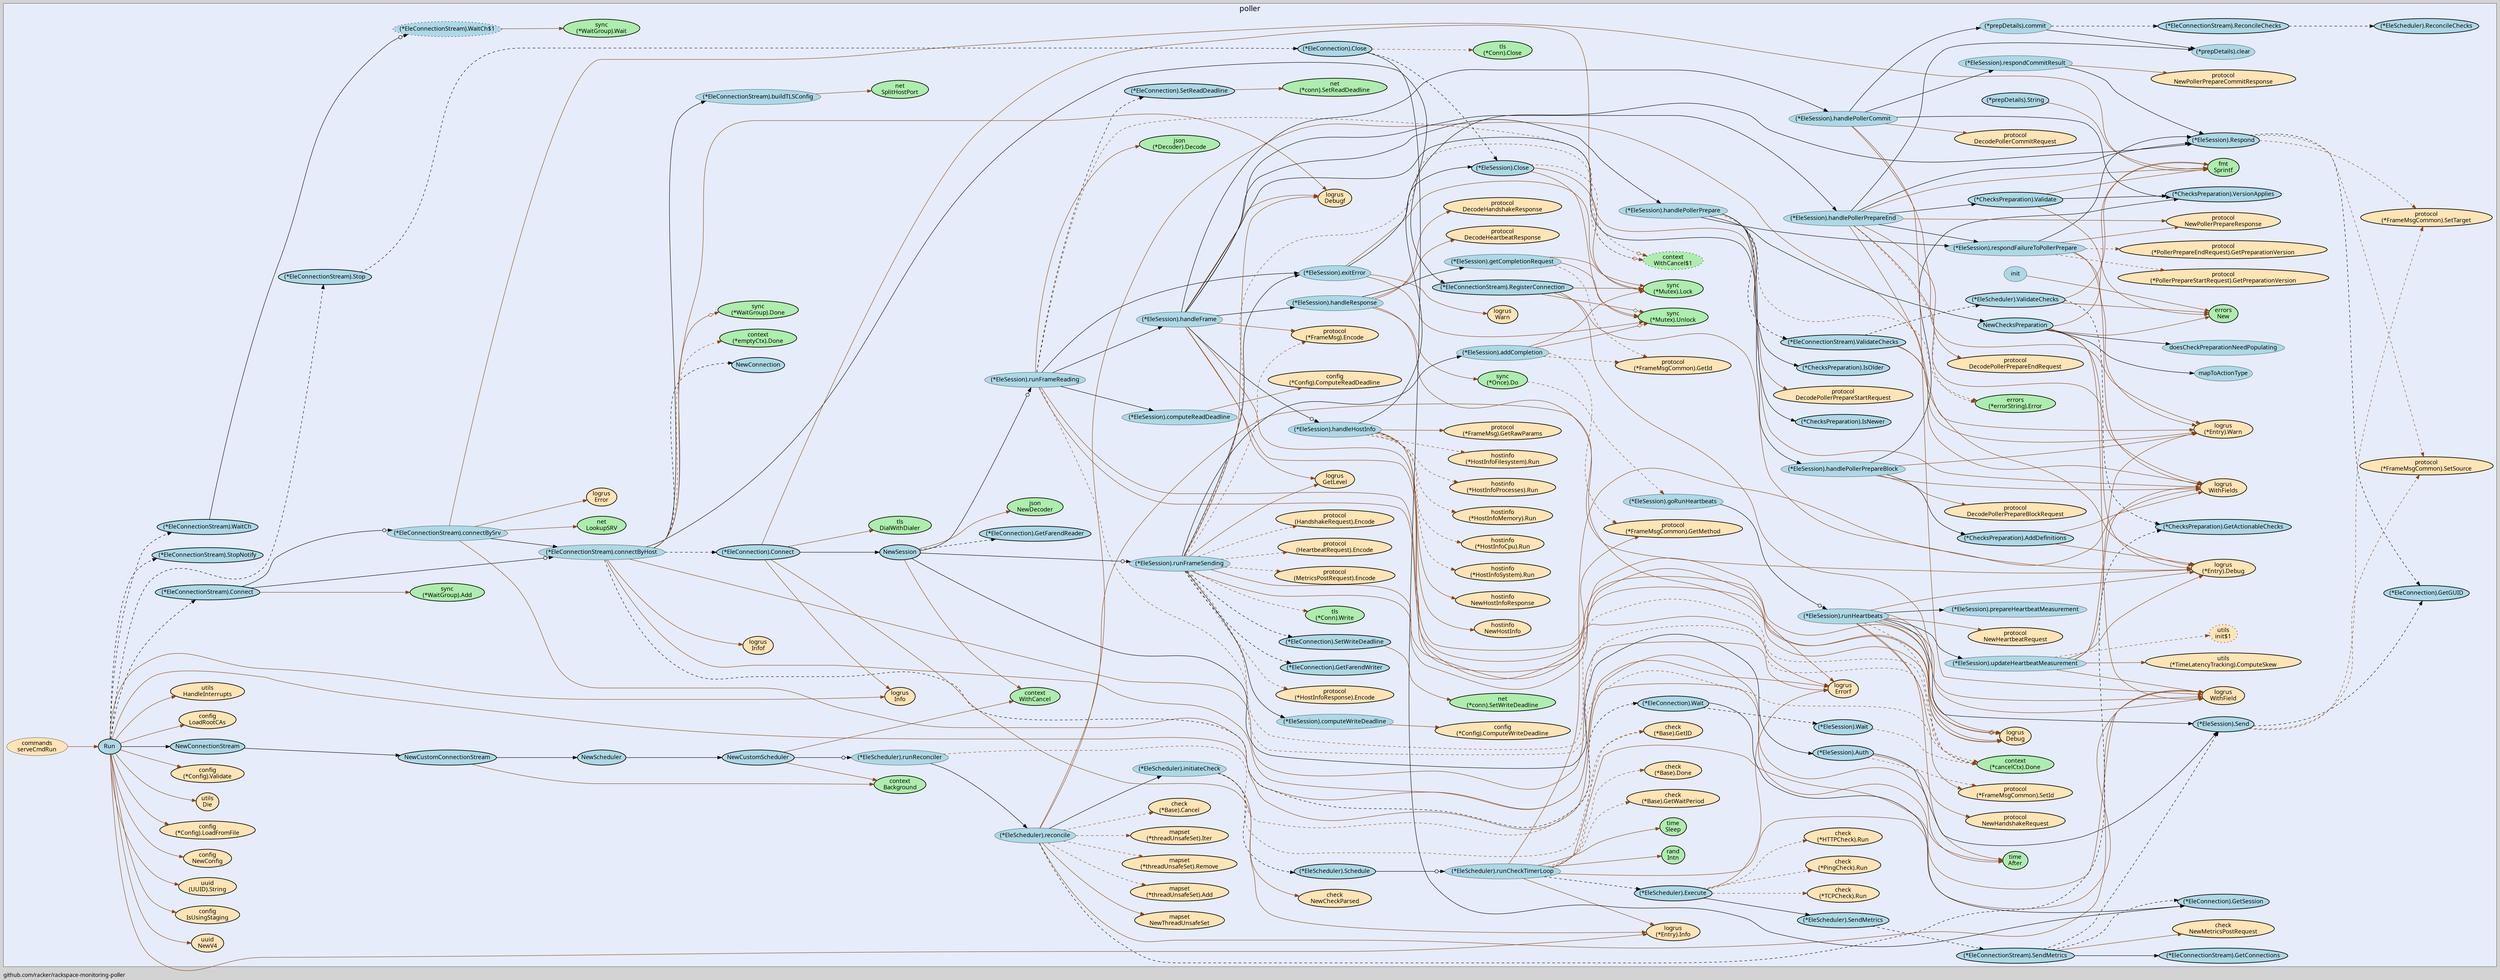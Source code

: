 digraph gocallvis {
    label="github.com/racker/rackspace-monitoring-poller";
    labeljust="l";
    fontname="Ubuntu";
    fontsize="13";
    rankdir="LR";
    bgcolor="lightgray";
    style="solid";
    penwidth="0.5";
    pad="0.0";
    nodesep="0.35";

    node [shape="ellipse" style="filled" fillcolor="honeydew" fontname="Ubuntu" penwidth="1.0" margin="0.05,0.0"];
    edge [minlen="2"]

    subgraph "cluster_focus" {
        bgcolor="#e6ecfa";
label="poller";
labelloc="t";
labeljust="c";
fontsize="18";
        
        "(*github.com/racker/rackspace-monitoring-poller/poller.EleSession).runHeartbeats" [ fillcolor="lightblue" label="(*EleSession).runHeartbeats" penwidth="0.5" ]
        "github.com/racker/rackspace-monitoring-poller/vendor/github.com/Sirupsen/logrus.Debug" [ fillcolor="moccasin" label="logrus\nDebug" penwidth="1.5" ]
        "time.After" [ label="time\nAfter" penwidth="1.5" fillcolor="#adedad" ]
        "github.com/racker/rackspace-monitoring-poller/protocol.NewHeartbeatRequest" [ penwidth="1.5" fillcolor="moccasin" label="protocol\nNewHeartbeatRequest" ]
        "(*github.com/racker/rackspace-monitoring-poller/protocol.FrameMsgCommon).SetId" [ fillcolor="moccasin" label="protocol\n(*FrameMsgCommon).SetId" penwidth="1.5" ]
        "(*github.com/racker/rackspace-monitoring-poller/poller.EleSession).prepareHeartbeatMeasurement" [ fillcolor="lightblue" label="(*EleSession).prepareHeartbeatMeasurement" penwidth="0.5" ]
        "github.com/racker/rackspace-monitoring-poller/vendor/github.com/Sirupsen/logrus.WithField" [ fillcolor="moccasin" label="logrus\nWithField" penwidth="1.5" ]
        "(*github.com/racker/rackspace-monitoring-poller/vendor/github.com/Sirupsen/logrus.Entry).Debug" [ fillcolor="moccasin" label="logrus\n(*Entry).Debug" penwidth="1.5" ]
        "(*github.com/racker/rackspace-monitoring-poller/poller.EleSession).Send" [ fillcolor="lightblue" label="(*EleSession).Send" penwidth="1.5" ]
        "(*github.com/racker/rackspace-monitoring-poller/poller.EleConnection).GetGUID" [ fillcolor="lightblue" label="(*EleConnection).GetGUID" penwidth="1.5" ]
        "(*github.com/racker/rackspace-monitoring-poller/protocol.FrameMsgCommon).SetTarget" [ fillcolor="moccasin" label="protocol\n(*FrameMsgCommon).SetTarget" penwidth="1.5" ]
        "(*github.com/racker/rackspace-monitoring-poller/protocol.FrameMsgCommon).SetSource" [ fillcolor="moccasin" label="protocol\n(*FrameMsgCommon).SetSource" penwidth="1.5" ]
        "(*github.com/racker/rackspace-monitoring-poller/poller.EleSession).updateHeartbeatMeasurement" [ fillcolor="lightblue" label="(*EleSession).updateHeartbeatMeasurement" penwidth="0.5" ]
        "github.com/racker/rackspace-monitoring-poller/vendor/github.com/Sirupsen/logrus.WithFields" [ fillcolor="moccasin" label="logrus\nWithFields" penwidth="1.5" ]
        "(*github.com/racker/rackspace-monitoring-poller/vendor/github.com/Sirupsen/logrus.Entry).Warn" [ label="logrus\n(*Entry).Warn" penwidth="1.5" fillcolor="moccasin" ]
        "(*github.com/racker/rackspace-monitoring-poller/utils.TimeLatencyTracking).ComputeSkew" [ fillcolor="moccasin" label="utils\n(*TimeLatencyTracking).ComputeSkew" penwidth="1.5" ]
        "github.com/racker/rackspace-monitoring-poller/utils.init$1" [ fillcolor="moccasin" label="utils\ninit$1" style="dotted,filled" ]
        "(*context.cancelCtx).Done" [ fillcolor="#adedad" label="context\n(*cancelCtx).Done" penwidth="1.5" ]
        "(*github.com/racker/rackspace-monitoring-poller/poller.EleSession).goRunHeartbeats" [ fillcolor="lightblue" label="(*EleSession).goRunHeartbeats" penwidth="0.5" ]
        "(*sync.Once).Do" [ fillcolor="#adedad" label="sync\n(*Once).Do" penwidth="1.5" ]
        "(*github.com/racker/rackspace-monitoring-poller/poller.EleSession).getCompletionRequest" [ fillcolor="lightblue" label="(*EleSession).getCompletionRequest" penwidth="0.5" ]
        "(*sync.Mutex).Lock" [ fillcolor="#adedad" label="sync\n(*Mutex).Lock" penwidth="1.5" ]
        "(*sync.Mutex).Unlock" [ fillcolor="#adedad" label="sync\n(*Mutex).Unlock" penwidth="1.5" ]
        "(*github.com/racker/rackspace-monitoring-poller/protocol.FrameMsgCommon).GetId" [ fillcolor="moccasin" label="protocol\n(*FrameMsgCommon).GetId" penwidth="1.5" ]
        "(*github.com/racker/rackspace-monitoring-poller/poller.EleSession).handleResponse" [ penwidth="0.5" fillcolor="lightblue" label="(*EleSession).handleResponse" ]
        "github.com/racker/rackspace-monitoring-poller/protocol.DecodeHandshakeResponse" [ fillcolor="moccasin" label="protocol\nDecodeHandshakeResponse" penwidth="1.5" ]
        "github.com/racker/rackspace-monitoring-poller/protocol.DecodeHeartbeatResponse" [ fillcolor="moccasin" label="protocol\nDecodeHeartbeatResponse" penwidth="1.5" ]
        "github.com/racker/rackspace-monitoring-poller/vendor/github.com/Sirupsen/logrus.Errorf" [ fillcolor="moccasin" label="logrus\nErrorf" penwidth="1.5" ]
        "(*github.com/racker/rackspace-monitoring-poller/poller.EleSession).Respond" [ fillcolor="lightblue" label="(*EleSession).Respond" penwidth="1.5" ]
        "(*github.com/racker/rackspace-monitoring-poller/poller.prepDetails).commit" [ fillcolor="lightblue" label="(*prepDetails).commit" penwidth="0.5" ]
        "(*github.com/racker/rackspace-monitoring-poller/poller.prepDetails).clear" [ fillcolor="lightblue" label="(*prepDetails).clear" penwidth="0.5" ]
        "(*github.com/racker/rackspace-monitoring-poller/poller.EleConnectionStream).ReconcileChecks" [ fillcolor="lightblue" label="(*EleConnectionStream).ReconcileChecks" penwidth="1.5" ]
        "(*github.com/racker/rackspace-monitoring-poller/poller.EleScheduler).ReconcileChecks" [ fillcolor="lightblue" label="(*EleScheduler).ReconcileChecks" penwidth="1.5" ]
        "(*github.com/racker/rackspace-monitoring-poller/poller.EleSession).Auth" [ fillcolor="lightblue" label="(*EleSession).Auth" penwidth="1.5" ]
        "github.com/racker/rackspace-monitoring-poller/protocol.NewHandshakeRequest" [ label="protocol\nNewHandshakeRequest" penwidth="1.5" fillcolor="moccasin" ]
        "(*github.com/racker/rackspace-monitoring-poller/poller.EleScheduler).Execute" [ fillcolor="lightblue" label="(*EleScheduler).Execute" penwidth="1.5" ]
        "(*github.com/racker/rackspace-monitoring-poller/poller.EleConnectionStream).SendMetrics" [ penwidth="1.5" fillcolor="lightblue" label="(*EleConnectionStream).SendMetrics" ]
        "(*github.com/racker/rackspace-monitoring-poller/poller.EleConnectionStream).GetConnections" [ fillcolor="lightblue" label="(*EleConnectionStream).GetConnections" penwidth="1.5" ]
        "github.com/racker/rackspace-monitoring-poller/check.NewMetricsPostRequest" [ label="check\nNewMetricsPostRequest" penwidth="1.5" fillcolor="moccasin" ]
        "(*github.com/racker/rackspace-monitoring-poller/poller.EleConnection).GetSession" [ penwidth="1.5" fillcolor="lightblue" label="(*EleConnection).GetSession" ]
        "(*github.com/racker/rackspace-monitoring-poller/poller.EleScheduler).SendMetrics" [ fillcolor="lightblue" label="(*EleScheduler).SendMetrics" penwidth="1.5" ]
        "(*github.com/racker/rackspace-monitoring-poller/check.HTTPCheck).Run" [ fillcolor="moccasin" label="check\n(*HTTPCheck).Run" penwidth="1.5" ]
        "(*github.com/racker/rackspace-monitoring-poller/check.TCPCheck).Run" [ label="check\n(*TCPCheck).Run" penwidth="1.5" fillcolor="moccasin" ]
        "(*github.com/racker/rackspace-monitoring-poller/check.PingCheck).Run" [ fillcolor="moccasin" label="check\n(*PingCheck).Run" penwidth="1.5" ]
        "github.com/racker/rackspace-monitoring-poller/poller.NewChecksPreparation" [ penwidth="1.5" fillcolor="lightblue" label="NewChecksPreparation" ]
        "github.com/racker/rackspace-monitoring-poller/poller.mapToActionType" [ fillcolor="lightblue" label="mapToActionType" penwidth="0.5" ]
        "fmt.Sprintf" [ fillcolor="#adedad" label="fmt\nSprintf" penwidth="1.5" ]
        "errors.New" [ fillcolor="#adedad" label="errors\nNew" penwidth="1.5" ]
        "github.com/racker/rackspace-monitoring-poller/poller.doesCheckPreparationNeedPopulating" [ fillcolor="lightblue" label="doesCheckPreparationNeedPopulating" penwidth="0.5" ]
        "(*github.com/racker/rackspace-monitoring-poller/poller.prepDetails).String" [ fillcolor="lightblue" label="(*prepDetails).String" penwidth="1.5" ]
        "(*github.com/racker/rackspace-monitoring-poller/poller.EleConnectionStream).ValidateChecks" [ fillcolor="lightblue" label="(*EleConnectionStream).ValidateChecks" penwidth="1.5" ]
        "(*github.com/racker/rackspace-monitoring-poller/poller.EleScheduler).ValidateChecks" [ fillcolor="lightblue" label="(*EleScheduler).ValidateChecks" penwidth="1.5" ]
        "(*github.com/racker/rackspace-monitoring-poller/poller.ChecksPreparation).GetActionableChecks" [ fillcolor="lightblue" label="(*ChecksPreparation).GetActionableChecks" penwidth="1.5" ]
        "github.com/racker/rackspace-monitoring-poller/poller.init" [ fillcolor="lightblue" label="init" penwidth="0.5" ]
        "github.com/racker/rackspace-monitoring-poller/poller.Run" [ fillcolor="lightblue" label="Run" penwidth="1.5" ]
        "github.com/racker/rackspace-monitoring-poller/vendor/github.com/satori/go.uuid.NewV4" [ label="uuid\nNewV4" penwidth="1.5" fillcolor="moccasin" ]
        "github.com/racker/rackspace-monitoring-poller/config.IsUsingStaging" [ penwidth="1.5" fillcolor="moccasin" label="config\nIsUsingStaging" ]
        "(github.com/racker/rackspace-monitoring-poller/vendor/github.com/satori/go.uuid.UUID).String" [ fillcolor="moccasin" label="uuid\n(UUID).String" penwidth="1.5" ]
        "github.com/racker/rackspace-monitoring-poller/config.NewConfig" [ fillcolor="moccasin" label="config\nNewConfig" penwidth="1.5" ]
        "(*github.com/racker/rackspace-monitoring-poller/config.Config).LoadFromFile" [ fillcolor="moccasin" label="config\n(*Config).LoadFromFile" penwidth="1.5" ]
        "github.com/racker/rackspace-monitoring-poller/utils.Die" [ fillcolor="moccasin" label="utils\nDie" penwidth="1.5" ]
        "(*github.com/racker/rackspace-monitoring-poller/config.Config).Validate" [ fillcolor="moccasin" label="config\n(*Config).Validate" penwidth="1.5" ]
        "(*github.com/racker/rackspace-monitoring-poller/vendor/github.com/Sirupsen/logrus.Entry).Info" [ fillcolor="moccasin" label="logrus\n(*Entry).Info" penwidth="1.5" ]
        "github.com/racker/rackspace-monitoring-poller/config.LoadRootCAs" [ fillcolor="moccasin" label="config\nLoadRootCAs" penwidth="1.5" ]
        "github.com/racker/rackspace-monitoring-poller/utils.HandleInterrupts" [ fillcolor="moccasin" label="utils\nHandleInterrupts" penwidth="1.5" ]
        "github.com/racker/rackspace-monitoring-poller/poller.NewCustomConnectionStream" [ fillcolor="lightblue" label="NewCustomConnectionStream" penwidth="1.5" ]
        "context.Background" [ fillcolor="#adedad" label="context\nBackground" penwidth="1.5" ]
        "github.com/racker/rackspace-monitoring-poller/poller.NewCustomScheduler" [ fillcolor="lightblue" label="NewCustomScheduler" penwidth="1.5" ]
        "context.WithCancel" [ fillcolor="#adedad" label="context\nWithCancel" penwidth="1.5" ]
        "(*github.com/racker/rackspace-monitoring-poller/poller.EleScheduler).reconcile" [ fillcolor="lightblue" label="(*EleScheduler).reconcile" penwidth="0.5" ]
        "github.com/racker/rackspace-monitoring-poller/vendor/github.com/deckarep/golang-set.NewThreadUnsafeSet" [ fillcolor="moccasin" label="mapset\nNewThreadUnsafeSet" penwidth="1.5" ]
        "(*github.com/racker/rackspace-monitoring-poller/poller.EleScheduler).initiateCheck" [ fillcolor="lightblue" label="(*EleScheduler).initiateCheck" penwidth="0.5" ]
        "github.com/racker/rackspace-monitoring-poller/check.NewCheckParsed" [ fillcolor="moccasin" label="check\nNewCheckParsed" penwidth="1.5" ]
        "(*github.com/racker/rackspace-monitoring-poller/poller.EleScheduler).runCheckTimerLoop" [ fillcolor="lightblue" label="(*EleScheduler).runCheckTimerLoop" penwidth="0.5" ]
        "math/rand.Intn" [ fillcolor="#adedad" label="rand\nIntn" penwidth="1.5" ]
        "time.Sleep" [ fillcolor="#adedad" label="time\nSleep" penwidth="1.5" ]
        "(*github.com/racker/rackspace-monitoring-poller/check.Base).GetID" [ fillcolor="moccasin" label="check\n(*Base).GetID" penwidth="1.5" ]
        "(*github.com/racker/rackspace-monitoring-poller/check.Base).GetWaitPeriod" [ label="check\n(*Base).GetWaitPeriod" penwidth="1.5" fillcolor="moccasin" ]
        "(*github.com/racker/rackspace-monitoring-poller/check.Base).Done" [ fillcolor="moccasin" label="check\n(*Base).Done" penwidth="1.5" ]
        "(*github.com/racker/rackspace-monitoring-poller/poller.EleScheduler).Schedule" [ penwidth="1.5" fillcolor="lightblue" label="(*EleScheduler).Schedule" ]
        "(*github.com/racker/rackspace-monitoring-poller/vendor/github.com/deckarep/golang-set.threadUnsafeSet).Add" [ fillcolor="moccasin" label="mapset\n(*threadUnsafeSet).Add" penwidth="1.5" ]
        "(*github.com/racker/rackspace-monitoring-poller/vendor/github.com/deckarep/golang-set.threadUnsafeSet).Remove" [ fillcolor="moccasin" label="mapset\n(*threadUnsafeSet).Remove" penwidth="1.5" ]
        "(*github.com/racker/rackspace-monitoring-poller/vendor/github.com/deckarep/golang-set.threadUnsafeSet).Iter" [ fillcolor="moccasin" label="mapset\n(*threadUnsafeSet).Iter" penwidth="1.5" ]
        "(*github.com/racker/rackspace-monitoring-poller/check.Base).Cancel" [ fillcolor="moccasin" label="check\n(*Base).Cancel" penwidth="1.5" ]
        "(*github.com/racker/rackspace-monitoring-poller/poller.EleScheduler).runReconciler" [ fillcolor="lightblue" label="(*EleScheduler).runReconciler" penwidth="0.5" ]
        "github.com/racker/rackspace-monitoring-poller/poller.NewScheduler" [ label="NewScheduler" penwidth="1.5" fillcolor="lightblue" ]
        "github.com/racker/rackspace-monitoring-poller/poller.NewConnectionStream" [ fillcolor="lightblue" label="NewConnectionStream" penwidth="1.5" ]
        "github.com/racker/rackspace-monitoring-poller/vendor/github.com/Sirupsen/logrus.Info" [ penwidth="1.5" fillcolor="moccasin" label="logrus\nInfo" ]
        "(*github.com/racker/rackspace-monitoring-poller/poller.EleConnectionStream).Connect" [ fillcolor="lightblue" label="(*EleConnectionStream).Connect" penwidth="1.5" ]
        "(*sync.WaitGroup).Add" [ label="sync\n(*WaitGroup).Add" penwidth="1.5" fillcolor="#adedad" ]
        "(*github.com/racker/rackspace-monitoring-poller/poller.EleConnectionStream).connectBySrv" [ penwidth="0.5" fillcolor="lightblue" label="(*EleConnectionStream).connectBySrv" ]
        "net.LookupSRV" [ fillcolor="#adedad" label="net\nLookupSRV" penwidth="1.5" ]
        "github.com/racker/rackspace-monitoring-poller/vendor/github.com/Sirupsen/logrus.Error" [ fillcolor="moccasin" label="logrus\nError" penwidth="1.5" ]
        "(*github.com/racker/rackspace-monitoring-poller/poller.EleConnectionStream).connectByHost" [ fillcolor="lightblue" label="(*EleConnectionStream).connectByHost" penwidth="0.5" ]
        "(*sync.WaitGroup).Done" [ fillcolor="#adedad" label="sync\n(*WaitGroup).Done" penwidth="1.5" ]
        "(*github.com/racker/rackspace-monitoring-poller/poller.EleConnectionStream).buildTLSConfig" [ fillcolor="lightblue" label="(*EleConnectionStream).buildTLSConfig" penwidth="0.5" ]
        "net.SplitHostPort" [ fillcolor="#adedad" label="net\nSplitHostPort" penwidth="1.5" ]
        "(*github.com/racker/rackspace-monitoring-poller/poller.EleConnectionStream).RegisterConnection" [ fillcolor="lightblue" label="(*EleConnectionStream).RegisterConnection" penwidth="1.5" ]
        "github.com/racker/rackspace-monitoring-poller/vendor/github.com/Sirupsen/logrus.Debugf" [ fillcolor="moccasin" label="logrus\nDebugf" penwidth="1.5" ]
        "github.com/racker/rackspace-monitoring-poller/vendor/github.com/Sirupsen/logrus.Infof" [ fillcolor="moccasin" label="logrus\nInfof" penwidth="1.5" ]
        "github.com/racker/rackspace-monitoring-poller/poller.NewConnection" [ fillcolor="lightblue" label="NewConnection" penwidth="1.5" ]
        "(*github.com/racker/rackspace-monitoring-poller/poller.EleConnection).Connect" [ fillcolor="lightblue" label="(*EleConnection).Connect" penwidth="1.5" ]
        "crypto/tls.DialWithDialer" [ fillcolor="#adedad" label="tls\nDialWithDialer" penwidth="1.5" ]
        "github.com/racker/rackspace-monitoring-poller/poller.NewSession" [ fillcolor="lightblue" label="NewSession" penwidth="1.5" ]
        "encoding/json.NewDecoder" [ label="json\nNewDecoder" penwidth="1.5" fillcolor="#adedad" ]
        "(*github.com/racker/rackspace-monitoring-poller/poller.EleSession).runFrameReading" [ fillcolor="lightblue" label="(*EleSession).runFrameReading" penwidth="0.5" ]
        "(*github.com/racker/rackspace-monitoring-poller/poller.EleSession).computeReadDeadline" [ penwidth="0.5" fillcolor="lightblue" label="(*EleSession).computeReadDeadline" ]
        "(*github.com/racker/rackspace-monitoring-poller/config.Config).ComputeReadDeadline" [ fillcolor="moccasin" label="config\n(*Config).ComputeReadDeadline" penwidth="1.5" ]
        "(*encoding/json.Decoder).Decode" [ fillcolor="#adedad" label="json\n(*Decoder).Decode" penwidth="1.5" ]
        "(*github.com/racker/rackspace-monitoring-poller/poller.EleSession).exitError" [ fillcolor="lightblue" label="(*EleSession).exitError" penwidth="0.5" ]
        "github.com/racker/rackspace-monitoring-poller/vendor/github.com/Sirupsen/logrus.Warn" [ label="logrus\nWarn" penwidth="1.5" fillcolor="moccasin" ]
        "(*github.com/racker/rackspace-monitoring-poller/poller.EleSession).Close" [ penwidth="1.5" fillcolor="lightblue" label="(*EleSession).Close" ]
        "context.WithCancel$1" [ fillcolor="#adedad" label="context\nWithCancel$1" style="dotted,filled" ]
        "(*github.com/racker/rackspace-monitoring-poller/poller.EleSession).handleFrame" [ fillcolor="lightblue" label="(*EleSession).handleFrame" penwidth="0.5" ]
        "github.com/racker/rackspace-monitoring-poller/vendor/github.com/Sirupsen/logrus.GetLevel" [ fillcolor="moccasin" label="logrus\nGetLevel" penwidth="1.5" ]
        "(*github.com/racker/rackspace-monitoring-poller/protocol.FrameMsg).Encode" [ fillcolor="moccasin" label="protocol\n(*FrameMsg).Encode" penwidth="1.5" ]
        "(*github.com/racker/rackspace-monitoring-poller/protocol.FrameMsgCommon).GetMethod" [ fillcolor="moccasin" label="protocol\n(*FrameMsgCommon).GetMethod" penwidth="1.5" ]
        "(*github.com/racker/rackspace-monitoring-poller/poller.EleSession).handleHostInfo" [ fillcolor="lightblue" label="(*EleSession).handleHostInfo" penwidth="0.5" ]
        "(*github.com/racker/rackspace-monitoring-poller/protocol.FrameMsg).GetRawParams" [ label="protocol\n(*FrameMsg).GetRawParams" penwidth="1.5" fillcolor="moccasin" ]
        "github.com/racker/rackspace-monitoring-poller/hostinfo.NewHostInfo" [ penwidth="1.5" fillcolor="moccasin" label="hostinfo\nNewHostInfo" ]
        "github.com/racker/rackspace-monitoring-poller/hostinfo.NewHostInfoResponse" [ fillcolor="moccasin" label="hostinfo\nNewHostInfoResponse" penwidth="1.5" ]
        "(*github.com/racker/rackspace-monitoring-poller/hostinfo.HostInfoSystem).Run" [ fillcolor="moccasin" label="hostinfo\n(*HostInfoSystem).Run" penwidth="1.5" ]
        "(*github.com/racker/rackspace-monitoring-poller/hostinfo.HostInfoCpu).Run" [ fillcolor="moccasin" label="hostinfo\n(*HostInfoCpu).Run" penwidth="1.5" ]
        "(*github.com/racker/rackspace-monitoring-poller/hostinfo.HostInfoProcesses).Run" [ fillcolor="moccasin" label="hostinfo\n(*HostInfoProcesses).Run" penwidth="1.5" ]
        "(*github.com/racker/rackspace-monitoring-poller/hostinfo.HostInfoMemory).Run" [ fillcolor="moccasin" label="hostinfo\n(*HostInfoMemory).Run" penwidth="1.5" ]
        "(*github.com/racker/rackspace-monitoring-poller/hostinfo.HostInfoFilesystem).Run" [ fillcolor="moccasin" label="hostinfo\n(*HostInfoFilesystem).Run" penwidth="1.5" ]
        "(*github.com/racker/rackspace-monitoring-poller/poller.EleSession).handlePollerPrepare" [ label="(*EleSession).handlePollerPrepare" penwidth="0.5" fillcolor="lightblue" ]
        "github.com/racker/rackspace-monitoring-poller/protocol.DecodePollerPrepareStartRequest" [ penwidth="1.5" fillcolor="moccasin" label="protocol\nDecodePollerPrepareStartRequest" ]
        "(*github.com/racker/rackspace-monitoring-poller/poller.EleSession).respondFailureToPollerPrepare" [ fillcolor="lightblue" label="(*EleSession).respondFailureToPollerPrepare" penwidth="0.5" ]
        "github.com/racker/rackspace-monitoring-poller/protocol.NewPollerPrepareResponse" [ fillcolor="moccasin" label="protocol\nNewPollerPrepareResponse" penwidth="1.5" ]
        "(*github.com/racker/rackspace-monitoring-poller/protocol.PollerPrepareEndRequest).GetPreparationVersion" [ label="protocol\n(*PollerPrepareEndRequest).GetPreparationVersion" penwidth="1.5" fillcolor="moccasin" ]
        "(*github.com/racker/rackspace-monitoring-poller/protocol.PollerPrepareStartRequest).GetPreparationVersion" [ fillcolor="moccasin" label="protocol\n(*PollerPrepareStartRequest).GetPreparationVersion" penwidth="1.5" ]
        "(*github.com/racker/rackspace-monitoring-poller/poller.ChecksPreparation).IsOlder" [ fillcolor="lightblue" label="(*ChecksPreparation).IsOlder" penwidth="1.5" ]
        "(*github.com/racker/rackspace-monitoring-poller/poller.ChecksPreparation).IsNewer" [ fillcolor="lightblue" label="(*ChecksPreparation).IsNewer" penwidth="1.5" ]
        "(*errors.errorString).Error" [ penwidth="1.5" fillcolor="#adedad" label="errors\n(*errorString).Error" ]
        "(*github.com/racker/rackspace-monitoring-poller/poller.EleSession).handlePollerPrepareBlock" [ fillcolor="lightblue" label="(*EleSession).handlePollerPrepareBlock" penwidth="0.5" ]
        "github.com/racker/rackspace-monitoring-poller/protocol.DecodePollerPrepareBlockRequest" [ label="protocol\nDecodePollerPrepareBlockRequest" penwidth="1.5" fillcolor="moccasin" ]
        "(*github.com/racker/rackspace-monitoring-poller/poller.ChecksPreparation).VersionApplies" [ penwidth="1.5" fillcolor="lightblue" label="(*ChecksPreparation).VersionApplies" ]
        "(*github.com/racker/rackspace-monitoring-poller/poller.ChecksPreparation).AddDefinitions" [ fillcolor="lightblue" label="(*ChecksPreparation).AddDefinitions" penwidth="1.5" ]
        "(*github.com/racker/rackspace-monitoring-poller/poller.EleSession).handlePollerPrepareEnd" [ fillcolor="lightblue" label="(*EleSession).handlePollerPrepareEnd" penwidth="0.5" ]
        "github.com/racker/rackspace-monitoring-poller/protocol.DecodePollerPrepareEndRequest" [ label="protocol\nDecodePollerPrepareEndRequest" penwidth="1.5" fillcolor="moccasin" ]
        "(*github.com/racker/rackspace-monitoring-poller/poller.ChecksPreparation).Validate" [ penwidth="1.5" fillcolor="lightblue" label="(*ChecksPreparation).Validate" ]
        "(*github.com/racker/rackspace-monitoring-poller/poller.EleSession).handlePollerCommit" [ fillcolor="lightblue" label="(*EleSession).handlePollerCommit" penwidth="0.5" ]
        "github.com/racker/rackspace-monitoring-poller/protocol.DecodePollerCommitRequest" [ label="protocol\nDecodePollerCommitRequest" penwidth="1.5" fillcolor="moccasin" ]
        "(*github.com/racker/rackspace-monitoring-poller/poller.EleSession).respondCommitResult" [ penwidth="0.5" fillcolor="lightblue" label="(*EleSession).respondCommitResult" ]
        "github.com/racker/rackspace-monitoring-poller/protocol.NewPollerPrepareCommitResponse" [ fillcolor="moccasin" label="protocol\nNewPollerPrepareCommitResponse" penwidth="1.5" ]
        "(*github.com/racker/rackspace-monitoring-poller/poller.EleConnection).SetReadDeadline" [ fillcolor="lightblue" label="(*EleConnection).SetReadDeadline" penwidth="1.5" ]
        "(*net.conn).SetReadDeadline" [ fillcolor="#adedad" label="net\n(*conn).SetReadDeadline" penwidth="1.5" ]
        "(*github.com/racker/rackspace-monitoring-poller/poller.EleSession).runFrameSending" [ fillcolor="lightblue" label="(*EleSession).runFrameSending" penwidth="0.5" ]
        "(*github.com/racker/rackspace-monitoring-poller/poller.EleSession).addCompletion" [ fillcolor="lightblue" label="(*EleSession).addCompletion" penwidth="0.5" ]
        "(*github.com/racker/rackspace-monitoring-poller/poller.EleSession).computeWriteDeadline" [ fillcolor="lightblue" label="(*EleSession).computeWriteDeadline" penwidth="0.5" ]
        "(*github.com/racker/rackspace-monitoring-poller/config.Config).ComputeWriteDeadline" [ fillcolor="moccasin" label="config\n(*Config).ComputeWriteDeadline" penwidth="1.5" ]
        "(*github.com/racker/rackspace-monitoring-poller/poller.EleConnection).SetWriteDeadline" [ fillcolor="lightblue" label="(*EleConnection).SetWriteDeadline" penwidth="1.5" ]
        "(*net.conn).SetWriteDeadline" [ fillcolor="#adedad" label="net\n(*conn).SetWriteDeadline" penwidth="1.5" ]
        "(github.com/racker/rackspace-monitoring-poller/protocol.MetricsPostRequest).Encode" [ fillcolor="moccasin" label="protocol\n(MetricsPostRequest).Encode" penwidth="1.5" ]
        "(github.com/racker/rackspace-monitoring-poller/protocol.HeartbeatRequest).Encode" [ fillcolor="moccasin" label="protocol\n(HeartbeatRequest).Encode" penwidth="1.5" ]
        "(github.com/racker/rackspace-monitoring-poller/protocol.HandshakeRequest).Encode" [ fillcolor="moccasin" label="protocol\n(HandshakeRequest).Encode" penwidth="1.5" ]
        "(*github.com/racker/rackspace-monitoring-poller/protocol.HostInfoResponse).Encode" [ fillcolor="moccasin" label="protocol\n(*HostInfoResponse).Encode" penwidth="1.5" ]
        "(*github.com/racker/rackspace-monitoring-poller/poller.EleConnection).GetFarendWriter" [ fillcolor="lightblue" label="(*EleConnection).GetFarendWriter" penwidth="1.5" ]
        "(*crypto/tls.Conn).Write" [ fillcolor="#adedad" label="tls\n(*Conn).Write" penwidth="1.5" ]
        "(*github.com/racker/rackspace-monitoring-poller/poller.EleConnection).GetFarendReader" [ fillcolor="lightblue" label="(*EleConnection).GetFarendReader" penwidth="1.5" ]
        "(*github.com/racker/rackspace-monitoring-poller/poller.EleConnection).Wait" [ fillcolor="lightblue" label="(*EleConnection).Wait" penwidth="1.5" ]
        "(*github.com/racker/rackspace-monitoring-poller/poller.EleSession).Wait" [ fillcolor="lightblue" label="(*EleSession).Wait" penwidth="1.5" ]
        "(*context.emptyCtx).Done" [ fillcolor="#adedad" label="context\n(*emptyCtx).Done" penwidth="1.5" ]
        "(*github.com/racker/rackspace-monitoring-poller/poller.EleConnectionStream).WaitCh$1" [ label="(*EleConnectionStream).WaitCh$1" style="dotted,filled" fillcolor="lightblue" ]
        "(*sync.WaitGroup).Wait" [ fillcolor="#adedad" label="sync\n(*WaitGroup).Wait" penwidth="1.5" ]
        "(*github.com/racker/rackspace-monitoring-poller/poller.EleConnectionStream).WaitCh" [ penwidth="1.5" fillcolor="lightblue" label="(*EleConnectionStream).WaitCh" ]
        "(*github.com/racker/rackspace-monitoring-poller/poller.EleConnectionStream).StopNotify" [ fillcolor="lightblue" label="(*EleConnectionStream).StopNotify" penwidth="1.5" ]
        "(*github.com/racker/rackspace-monitoring-poller/poller.EleConnection).Close" [ fillcolor="lightblue" label="(*EleConnection).Close" penwidth="1.5" ]
        "(*crypto/tls.Conn).Close" [ fillcolor="#adedad" label="tls\n(*Conn).Close" penwidth="1.5" ]
        "(*github.com/racker/rackspace-monitoring-poller/poller.EleConnectionStream).Stop" [ fillcolor="lightblue" label="(*EleConnectionStream).Stop" penwidth="1.5" ]
        "github.com/racker/rackspace-monitoring-poller/commands.serveCmdRun" [ label="commands\nserveCmdRun" penwidth="0.5" fillcolor="moccasin" ]
        
    }

    "(*github.com/racker/rackspace-monitoring-poller/poller.EleSession).runHeartbeats" -> "github.com/racker/rackspace-monitoring-poller/vendor/github.com/Sirupsen/logrus.Debug" [ color="saddlebrown" ]
    "(*github.com/racker/rackspace-monitoring-poller/poller.EleSession).runHeartbeats" -> "github.com/racker/rackspace-monitoring-poller/vendor/github.com/Sirupsen/logrus.Debug" [ arrowhead="normalnoneodiamond" color="saddlebrown" ]
    "(*github.com/racker/rackspace-monitoring-poller/poller.EleSession).runHeartbeats" -> "time.After" [ color="saddlebrown" ]
    "(*github.com/racker/rackspace-monitoring-poller/poller.EleSession).runHeartbeats" -> "github.com/racker/rackspace-monitoring-poller/protocol.NewHeartbeatRequest" [ color="saddlebrown" ]
    "(*github.com/racker/rackspace-monitoring-poller/poller.EleSession).runHeartbeats" -> "(*github.com/racker/rackspace-monitoring-poller/protocol.FrameMsgCommon).SetId" [ color="saddlebrown" ]
    "(*github.com/racker/rackspace-monitoring-poller/poller.EleSession).runHeartbeats" -> "(*github.com/racker/rackspace-monitoring-poller/poller.EleSession).prepareHeartbeatMeasurement" [  ]
    "(*github.com/racker/rackspace-monitoring-poller/poller.EleSession).runHeartbeats" -> "github.com/racker/rackspace-monitoring-poller/vendor/github.com/Sirupsen/logrus.WithField" [ color="saddlebrown" ]
    "(*github.com/racker/rackspace-monitoring-poller/poller.EleSession).runHeartbeats" -> "(*github.com/racker/rackspace-monitoring-poller/vendor/github.com/Sirupsen/logrus.Entry).Debug" [ color="saddlebrown" ]
    "(*github.com/racker/rackspace-monitoring-poller/poller.EleSession).Send" -> "(*github.com/racker/rackspace-monitoring-poller/poller.EleConnection).GetGUID" [ style="dashed" ]
    "(*github.com/racker/rackspace-monitoring-poller/poller.EleSession).Send" -> "(*github.com/racker/rackspace-monitoring-poller/protocol.FrameMsgCommon).SetTarget" [ style="dashed" color="saddlebrown" ]
    "(*github.com/racker/rackspace-monitoring-poller/poller.EleSession).Send" -> "(*github.com/racker/rackspace-monitoring-poller/protocol.FrameMsgCommon).SetSource" [ style="dashed" color="saddlebrown" ]
    "(*github.com/racker/rackspace-monitoring-poller/poller.EleSession).runHeartbeats" -> "(*github.com/racker/rackspace-monitoring-poller/poller.EleSession).Send" [  ]
    "(*github.com/racker/rackspace-monitoring-poller/poller.EleSession).updateHeartbeatMeasurement" -> "github.com/racker/rackspace-monitoring-poller/vendor/github.com/Sirupsen/logrus.WithFields" [ color="saddlebrown" ]
    "(*github.com/racker/rackspace-monitoring-poller/poller.EleSession).updateHeartbeatMeasurement" -> "(*github.com/racker/rackspace-monitoring-poller/vendor/github.com/Sirupsen/logrus.Entry).Warn" [ color="saddlebrown" ]
    "(*github.com/racker/rackspace-monitoring-poller/poller.EleSession).updateHeartbeatMeasurement" -> "(*github.com/racker/rackspace-monitoring-poller/utils.TimeLatencyTracking).ComputeSkew" [ color="saddlebrown" ]
    "(*github.com/racker/rackspace-monitoring-poller/poller.EleSession).updateHeartbeatMeasurement" -> "github.com/racker/rackspace-monitoring-poller/vendor/github.com/Sirupsen/logrus.WithField" [ color="saddlebrown" ]
    "(*github.com/racker/rackspace-monitoring-poller/poller.EleSession).updateHeartbeatMeasurement" -> "(*github.com/racker/rackspace-monitoring-poller/vendor/github.com/Sirupsen/logrus.Entry).Debug" [ color="saddlebrown" ]
    "(*github.com/racker/rackspace-monitoring-poller/poller.EleSession).updateHeartbeatMeasurement" -> "github.com/racker/rackspace-monitoring-poller/utils.init$1" [ style="dashed" color="saddlebrown" ]
    "(*github.com/racker/rackspace-monitoring-poller/poller.EleSession).runHeartbeats" -> "(*github.com/racker/rackspace-monitoring-poller/poller.EleSession).updateHeartbeatMeasurement" [  ]
    "(*github.com/racker/rackspace-monitoring-poller/poller.EleSession).runHeartbeats" -> "(*context.cancelCtx).Done" [ style="dashed" color="saddlebrown" ]
    "(*github.com/racker/rackspace-monitoring-poller/poller.EleSession).goRunHeartbeats" -> "(*github.com/racker/rackspace-monitoring-poller/poller.EleSession).runHeartbeats" [ arrowhead="normalnoneodot" ]
    "(*sync.Once).Do" -> "(*github.com/racker/rackspace-monitoring-poller/poller.EleSession).goRunHeartbeats" [ style="dashed" color="saddlebrown" ]
    "(*github.com/racker/rackspace-monitoring-poller/poller.EleSession).getCompletionRequest" -> "(*sync.Mutex).Lock" [ color="saddlebrown" ]
    "(*github.com/racker/rackspace-monitoring-poller/poller.EleSession).getCompletionRequest" -> "(*sync.Mutex).Unlock" [ color="saddlebrown" ]
    "(*github.com/racker/rackspace-monitoring-poller/poller.EleSession).getCompletionRequest" -> "(*github.com/racker/rackspace-monitoring-poller/protocol.FrameMsgCommon).GetId" [ style="dashed" color="saddlebrown" ]
    "(*github.com/racker/rackspace-monitoring-poller/poller.EleSession).handleResponse" -> "(*github.com/racker/rackspace-monitoring-poller/poller.EleSession).getCompletionRequest" [  ]
    "(*github.com/racker/rackspace-monitoring-poller/poller.EleSession).handleResponse" -> "github.com/racker/rackspace-monitoring-poller/protocol.DecodeHandshakeResponse" [ color="saddlebrown" ]
    "(*github.com/racker/rackspace-monitoring-poller/poller.EleSession).handleResponse" -> "(*sync.Once).Do" [ color="saddlebrown" ]
    "(*github.com/racker/rackspace-monitoring-poller/poller.EleSession).handleResponse" -> "github.com/racker/rackspace-monitoring-poller/protocol.DecodeHeartbeatResponse" [ color="saddlebrown" ]
    "(*github.com/racker/rackspace-monitoring-poller/poller.EleSession).handleResponse" -> "github.com/racker/rackspace-monitoring-poller/vendor/github.com/Sirupsen/logrus.Errorf" [ color="saddlebrown" ]
    "(*github.com/racker/rackspace-monitoring-poller/poller.EleSession).Respond" -> "(*github.com/racker/rackspace-monitoring-poller/protocol.FrameMsgCommon).SetSource" [ style="dashed" color="saddlebrown" ]
    "(*github.com/racker/rackspace-monitoring-poller/poller.EleSession).Respond" -> "(*github.com/racker/rackspace-monitoring-poller/protocol.FrameMsgCommon).SetTarget" [ style="dashed" color="saddlebrown" ]
    "(*github.com/racker/rackspace-monitoring-poller/poller.EleSession).Respond" -> "(*github.com/racker/rackspace-monitoring-poller/poller.EleConnection).GetGUID" [ style="dashed" ]
    "(*github.com/racker/rackspace-monitoring-poller/poller.prepDetails).commit" -> "(*github.com/racker/rackspace-monitoring-poller/poller.prepDetails).clear" [  ]
    "(*github.com/racker/rackspace-monitoring-poller/poller.EleConnectionStream).ReconcileChecks" -> "(*github.com/racker/rackspace-monitoring-poller/poller.EleScheduler).ReconcileChecks" [ style="dashed" ]
    "(*github.com/racker/rackspace-monitoring-poller/poller.prepDetails).commit" -> "(*github.com/racker/rackspace-monitoring-poller/poller.EleConnectionStream).ReconcileChecks" [ style="dashed" ]
    "(*github.com/racker/rackspace-monitoring-poller/poller.EleSession).Auth" -> "github.com/racker/rackspace-monitoring-poller/protocol.NewHandshakeRequest" [ color="saddlebrown" ]
    "(*github.com/racker/rackspace-monitoring-poller/poller.EleSession).Auth" -> "(*github.com/racker/rackspace-monitoring-poller/poller.EleSession).Send" [  ]
    "(*github.com/racker/rackspace-monitoring-poller/poller.EleSession).Auth" -> "(*github.com/racker/rackspace-monitoring-poller/protocol.FrameMsgCommon).SetId" [ color="saddlebrown" style="dashed" ]
    "(*github.com/racker/rackspace-monitoring-poller/poller.EleScheduler).Execute" -> "github.com/racker/rackspace-monitoring-poller/vendor/github.com/Sirupsen/logrus.Errorf" [ color="saddlebrown" ]
    "(*github.com/racker/rackspace-monitoring-poller/poller.EleConnectionStream).SendMetrics" -> "(*github.com/racker/rackspace-monitoring-poller/poller.EleConnectionStream).GetConnections" [  ]
    "(*github.com/racker/rackspace-monitoring-poller/poller.EleConnectionStream).SendMetrics" -> "github.com/racker/rackspace-monitoring-poller/check.NewMetricsPostRequest" [ color="saddlebrown" ]
    "(*github.com/racker/rackspace-monitoring-poller/poller.EleConnectionStream).SendMetrics" -> "(*github.com/racker/rackspace-monitoring-poller/poller.EleConnection).GetSession" [ style="dashed" ]
    "(*github.com/racker/rackspace-monitoring-poller/poller.EleConnectionStream).SendMetrics" -> "(*github.com/racker/rackspace-monitoring-poller/poller.EleSession).Send" [ style="dashed" ]
    "(*github.com/racker/rackspace-monitoring-poller/poller.EleScheduler).SendMetrics" -> "(*github.com/racker/rackspace-monitoring-poller/poller.EleConnectionStream).SendMetrics" [ style="dashed" ]
    "(*github.com/racker/rackspace-monitoring-poller/poller.EleScheduler).Execute" -> "(*github.com/racker/rackspace-monitoring-poller/poller.EleScheduler).SendMetrics" [  ]
    "(*github.com/racker/rackspace-monitoring-poller/poller.EleScheduler).Execute" -> "(*github.com/racker/rackspace-monitoring-poller/check.HTTPCheck).Run" [ style="dashed" color="saddlebrown" ]
    "(*github.com/racker/rackspace-monitoring-poller/poller.EleScheduler).Execute" -> "(*github.com/racker/rackspace-monitoring-poller/check.TCPCheck).Run" [ style="dashed" color="saddlebrown" ]
    "(*github.com/racker/rackspace-monitoring-poller/poller.EleScheduler).Execute" -> "(*github.com/racker/rackspace-monitoring-poller/check.PingCheck).Run" [ style="dashed" color="saddlebrown" ]
    "github.com/racker/rackspace-monitoring-poller/poller.NewChecksPreparation" -> "github.com/racker/rackspace-monitoring-poller/poller.mapToActionType" [  ]
    "github.com/racker/rackspace-monitoring-poller/poller.NewChecksPreparation" -> "github.com/racker/rackspace-monitoring-poller/vendor/github.com/Sirupsen/logrus.WithField" [ color="saddlebrown" ]
    "github.com/racker/rackspace-monitoring-poller/poller.NewChecksPreparation" -> "(*github.com/racker/rackspace-monitoring-poller/vendor/github.com/Sirupsen/logrus.Entry).Debug" [ color="saddlebrown" ]
    "github.com/racker/rackspace-monitoring-poller/poller.NewChecksPreparation" -> "fmt.Sprintf" [ color="saddlebrown" ]
    "github.com/racker/rackspace-monitoring-poller/poller.NewChecksPreparation" -> "errors.New" [ color="saddlebrown" ]
    "github.com/racker/rackspace-monitoring-poller/poller.NewChecksPreparation" -> "github.com/racker/rackspace-monitoring-poller/poller.doesCheckPreparationNeedPopulating" [  ]
    "(*github.com/racker/rackspace-monitoring-poller/poller.prepDetails).String" -> "fmt.Sprintf" [ color="saddlebrown" ]
    "(*github.com/racker/rackspace-monitoring-poller/poller.EleConnectionStream).ValidateChecks" -> "github.com/racker/rackspace-monitoring-poller/vendor/github.com/Sirupsen/logrus.WithFields" [ color="saddlebrown" ]
    "(*github.com/racker/rackspace-monitoring-poller/poller.EleConnectionStream).ValidateChecks" -> "(*github.com/racker/rackspace-monitoring-poller/vendor/github.com/Sirupsen/logrus.Entry).Warn" [ color="saddlebrown" ]
    "(*github.com/racker/rackspace-monitoring-poller/poller.EleScheduler).ValidateChecks" -> "fmt.Sprintf" [ color="saddlebrown" ]
    "(*github.com/racker/rackspace-monitoring-poller/poller.EleScheduler).ValidateChecks" -> "errors.New" [ color="saddlebrown" ]
    "(*github.com/racker/rackspace-monitoring-poller/poller.EleScheduler).ValidateChecks" -> "(*github.com/racker/rackspace-monitoring-poller/poller.ChecksPreparation).GetActionableChecks" [ style="dashed" ]
    "(*github.com/racker/rackspace-monitoring-poller/poller.EleConnectionStream).ValidateChecks" -> "(*github.com/racker/rackspace-monitoring-poller/poller.EleScheduler).ValidateChecks" [ style="dashed" ]
    "github.com/racker/rackspace-monitoring-poller/poller.init" -> "errors.New" [ color="saddlebrown" ]
    "github.com/racker/rackspace-monitoring-poller/poller.Run" -> "github.com/racker/rackspace-monitoring-poller/vendor/github.com/satori/go.uuid.NewV4" [ color="saddlebrown" ]
    "github.com/racker/rackspace-monitoring-poller/poller.Run" -> "github.com/racker/rackspace-monitoring-poller/config.IsUsingStaging" [ color="saddlebrown" ]
    "github.com/racker/rackspace-monitoring-poller/poller.Run" -> "(github.com/racker/rackspace-monitoring-poller/vendor/github.com/satori/go.uuid.UUID).String" [ color="saddlebrown" ]
    "github.com/racker/rackspace-monitoring-poller/poller.Run" -> "github.com/racker/rackspace-monitoring-poller/config.NewConfig" [ color="saddlebrown" ]
    "github.com/racker/rackspace-monitoring-poller/poller.Run" -> "(*github.com/racker/rackspace-monitoring-poller/config.Config).LoadFromFile" [ color="saddlebrown" ]
    "github.com/racker/rackspace-monitoring-poller/poller.Run" -> "github.com/racker/rackspace-monitoring-poller/utils.Die" [ color="saddlebrown" ]
    "github.com/racker/rackspace-monitoring-poller/poller.Run" -> "(*github.com/racker/rackspace-monitoring-poller/config.Config).Validate" [ color="saddlebrown" ]
    "github.com/racker/rackspace-monitoring-poller/poller.Run" -> "github.com/racker/rackspace-monitoring-poller/vendor/github.com/Sirupsen/logrus.WithField" [ color="saddlebrown" ]
    "github.com/racker/rackspace-monitoring-poller/poller.Run" -> "(*github.com/racker/rackspace-monitoring-poller/vendor/github.com/Sirupsen/logrus.Entry).Info" [ color="saddlebrown" ]
    "github.com/racker/rackspace-monitoring-poller/poller.Run" -> "github.com/racker/rackspace-monitoring-poller/config.LoadRootCAs" [ color="saddlebrown" ]
    "github.com/racker/rackspace-monitoring-poller/poller.Run" -> "github.com/racker/rackspace-monitoring-poller/utils.HandleInterrupts" [ color="saddlebrown" ]
    "github.com/racker/rackspace-monitoring-poller/poller.NewCustomConnectionStream" -> "context.Background" [ color="saddlebrown" ]
    "github.com/racker/rackspace-monitoring-poller/poller.NewCustomScheduler" -> "context.Background" [ color="saddlebrown" ]
    "github.com/racker/rackspace-monitoring-poller/poller.NewCustomScheduler" -> "context.WithCancel" [ color="saddlebrown" ]
    "(*github.com/racker/rackspace-monitoring-poller/poller.EleScheduler).reconcile" -> "github.com/racker/rackspace-monitoring-poller/vendor/github.com/Sirupsen/logrus.WithField" [ color="saddlebrown" ]
    "(*github.com/racker/rackspace-monitoring-poller/poller.EleScheduler).reconcile" -> "(*github.com/racker/rackspace-monitoring-poller/vendor/github.com/Sirupsen/logrus.Entry).Debug" [ color="saddlebrown" ]
    "(*github.com/racker/rackspace-monitoring-poller/poller.EleScheduler).reconcile" -> "github.com/racker/rackspace-monitoring-poller/vendor/github.com/deckarep/golang-set.NewThreadUnsafeSet" [ color="saddlebrown" ]
    "(*github.com/racker/rackspace-monitoring-poller/poller.EleScheduler).reconcile" -> "(*github.com/racker/rackspace-monitoring-poller/vendor/github.com/Sirupsen/logrus.Entry).Warn" [ color="saddlebrown" ]
    "(*github.com/racker/rackspace-monitoring-poller/poller.EleScheduler).initiateCheck" -> "github.com/racker/rackspace-monitoring-poller/check.NewCheckParsed" [ color="saddlebrown" ]
    "(*github.com/racker/rackspace-monitoring-poller/poller.EleScheduler).runCheckTimerLoop" -> "math/rand.Intn" [ color="saddlebrown" ]
    "(*github.com/racker/rackspace-monitoring-poller/poller.EleScheduler).runCheckTimerLoop" -> "github.com/racker/rackspace-monitoring-poller/vendor/github.com/Sirupsen/logrus.WithFields" [ color="saddlebrown" ]
    "(*github.com/racker/rackspace-monitoring-poller/poller.EleScheduler).runCheckTimerLoop" -> "(*github.com/racker/rackspace-monitoring-poller/vendor/github.com/Sirupsen/logrus.Entry).Info" [ color="saddlebrown" ]
    "(*github.com/racker/rackspace-monitoring-poller/poller.EleScheduler).runCheckTimerLoop" -> "time.Sleep" [ color="saddlebrown" ]
    "(*github.com/racker/rackspace-monitoring-poller/poller.EleScheduler).runCheckTimerLoop" -> "time.After" [ color="saddlebrown" ]
    "(*github.com/racker/rackspace-monitoring-poller/poller.EleScheduler).runCheckTimerLoop" -> "github.com/racker/rackspace-monitoring-poller/vendor/github.com/Sirupsen/logrus.WithField" [ color="saddlebrown" ]
    "(*github.com/racker/rackspace-monitoring-poller/poller.EleScheduler).runCheckTimerLoop" -> "(*github.com/racker/rackspace-monitoring-poller/poller.EleScheduler).Execute" [ style="dashed" ]
    "(*github.com/racker/rackspace-monitoring-poller/poller.EleScheduler).runCheckTimerLoop" -> "(*github.com/racker/rackspace-monitoring-poller/check.Base).GetID" [ style="dashed" color="saddlebrown" ]
    "(*github.com/racker/rackspace-monitoring-poller/poller.EleScheduler).runCheckTimerLoop" -> "(*github.com/racker/rackspace-monitoring-poller/check.Base).GetWaitPeriod" [ style="dashed" color="saddlebrown" ]
    "(*github.com/racker/rackspace-monitoring-poller/poller.EleScheduler).runCheckTimerLoop" -> "(*github.com/racker/rackspace-monitoring-poller/check.Base).Done" [ style="dashed" color="saddlebrown" ]
    "(*github.com/racker/rackspace-monitoring-poller/poller.EleScheduler).Schedule" -> "(*github.com/racker/rackspace-monitoring-poller/poller.EleScheduler).runCheckTimerLoop" [ arrowhead="normalnoneodot" ]
    "(*github.com/racker/rackspace-monitoring-poller/poller.EleScheduler).initiateCheck" -> "(*github.com/racker/rackspace-monitoring-poller/poller.EleScheduler).Schedule" [ style="dashed" ]
    "(*github.com/racker/rackspace-monitoring-poller/poller.EleScheduler).initiateCheck" -> "(*github.com/racker/rackspace-monitoring-poller/check.Base).GetID" [ color="saddlebrown" style="dashed" ]
    "(*github.com/racker/rackspace-monitoring-poller/poller.EleScheduler).reconcile" -> "(*github.com/racker/rackspace-monitoring-poller/poller.EleScheduler).initiateCheck" [  ]
    "(*github.com/racker/rackspace-monitoring-poller/poller.EleScheduler).reconcile" -> "(*github.com/racker/rackspace-monitoring-poller/vendor/github.com/deckarep/golang-set.threadUnsafeSet).Add" [ style="dashed" color="saddlebrown" ]
    "(*github.com/racker/rackspace-monitoring-poller/poller.EleScheduler).reconcile" -> "(*github.com/racker/rackspace-monitoring-poller/poller.ChecksPreparation).GetActionableChecks" [ style="dashed" ]
    "(*github.com/racker/rackspace-monitoring-poller/poller.EleScheduler).reconcile" -> "(*github.com/racker/rackspace-monitoring-poller/vendor/github.com/deckarep/golang-set.threadUnsafeSet).Remove" [ style="dashed" color="saddlebrown" ]
    "(*github.com/racker/rackspace-monitoring-poller/poller.EleScheduler).reconcile" -> "(*github.com/racker/rackspace-monitoring-poller/vendor/github.com/deckarep/golang-set.threadUnsafeSet).Iter" [ color="saddlebrown" style="dashed" ]
    "(*github.com/racker/rackspace-monitoring-poller/poller.EleScheduler).reconcile" -> "(*github.com/racker/rackspace-monitoring-poller/check.Base).Cancel" [ style="dashed" color="saddlebrown" ]
    "(*github.com/racker/rackspace-monitoring-poller/poller.EleScheduler).runReconciler" -> "(*github.com/racker/rackspace-monitoring-poller/poller.EleScheduler).reconcile" [  ]
    "(*github.com/racker/rackspace-monitoring-poller/poller.EleScheduler).runReconciler" -> "(*context.cancelCtx).Done" [ style="dashed" color="saddlebrown" ]
    "github.com/racker/rackspace-monitoring-poller/poller.NewCustomScheduler" -> "(*github.com/racker/rackspace-monitoring-poller/poller.EleScheduler).runReconciler" [ arrowhead="normalnoneodot" ]
    "github.com/racker/rackspace-monitoring-poller/poller.NewScheduler" -> "github.com/racker/rackspace-monitoring-poller/poller.NewCustomScheduler" [  ]
    "github.com/racker/rackspace-monitoring-poller/poller.NewCustomConnectionStream" -> "github.com/racker/rackspace-monitoring-poller/poller.NewScheduler" [  ]
    "github.com/racker/rackspace-monitoring-poller/poller.NewConnectionStream" -> "github.com/racker/rackspace-monitoring-poller/poller.NewCustomConnectionStream" [  ]
    "github.com/racker/rackspace-monitoring-poller/poller.Run" -> "github.com/racker/rackspace-monitoring-poller/poller.NewConnectionStream" [  ]
    "github.com/racker/rackspace-monitoring-poller/poller.Run" -> "github.com/racker/rackspace-monitoring-poller/vendor/github.com/Sirupsen/logrus.Info" [ color="saddlebrown" ]
    "(*github.com/racker/rackspace-monitoring-poller/poller.EleConnectionStream).Connect" -> "(*sync.WaitGroup).Add" [ color="saddlebrown" ]
    "(*github.com/racker/rackspace-monitoring-poller/poller.EleConnectionStream).connectBySrv" -> "net.LookupSRV" [ color="saddlebrown" ]
    "(*github.com/racker/rackspace-monitoring-poller/poller.EleConnectionStream).connectBySrv" -> "github.com/racker/rackspace-monitoring-poller/vendor/github.com/Sirupsen/logrus.Errorf" [ color="saddlebrown" ]
    "(*github.com/racker/rackspace-monitoring-poller/poller.EleConnectionStream).connectBySrv" -> "github.com/racker/rackspace-monitoring-poller/vendor/github.com/Sirupsen/logrus.Error" [ color="saddlebrown" ]
    "(*github.com/racker/rackspace-monitoring-poller/poller.EleConnectionStream).connectBySrv" -> "fmt.Sprintf" [ color="saddlebrown" ]
    "(*github.com/racker/rackspace-monitoring-poller/poller.EleConnectionStream).connectByHost" -> "(*sync.WaitGroup).Done" [ arrowhead="normalnoneodiamond" color="saddlebrown" ]
    "(*github.com/racker/rackspace-monitoring-poller/poller.EleConnectionStream).buildTLSConfig" -> "net.SplitHostPort" [ color="saddlebrown" ]
    "(*github.com/racker/rackspace-monitoring-poller/poller.EleConnectionStream).connectByHost" -> "(*github.com/racker/rackspace-monitoring-poller/poller.EleConnectionStream).buildTLSConfig" [  ]
    "(*github.com/racker/rackspace-monitoring-poller/poller.EleConnectionStream).RegisterConnection" -> "(*sync.Mutex).Lock" [ color="saddlebrown" ]
    "(*github.com/racker/rackspace-monitoring-poller/poller.EleConnectionStream).RegisterConnection" -> "(*sync.Mutex).Unlock" [ arrowhead="normalnoneodiamond" color="saddlebrown" ]
    "(*github.com/racker/rackspace-monitoring-poller/poller.EleConnectionStream).RegisterConnection" -> "github.com/racker/rackspace-monitoring-poller/vendor/github.com/Sirupsen/logrus.WithField" [ color="saddlebrown" ]
    "(*github.com/racker/rackspace-monitoring-poller/poller.EleConnectionStream).RegisterConnection" -> "(*github.com/racker/rackspace-monitoring-poller/vendor/github.com/Sirupsen/logrus.Entry).Debug" [ color="saddlebrown" ]
    "(*github.com/racker/rackspace-monitoring-poller/poller.EleConnectionStream).connectByHost" -> "(*github.com/racker/rackspace-monitoring-poller/poller.EleConnectionStream).RegisterConnection" [  ]
    "(*github.com/racker/rackspace-monitoring-poller/poller.EleConnectionStream).connectByHost" -> "github.com/racker/rackspace-monitoring-poller/vendor/github.com/Sirupsen/logrus.Errorf" [ color="saddlebrown" ]
    "(*github.com/racker/rackspace-monitoring-poller/poller.EleConnectionStream).connectByHost" -> "github.com/racker/rackspace-monitoring-poller/vendor/github.com/Sirupsen/logrus.Debugf" [ color="saddlebrown" ]
    "(*github.com/racker/rackspace-monitoring-poller/poller.EleConnectionStream).connectByHost" -> "time.After" [ color="saddlebrown" ]
    "(*github.com/racker/rackspace-monitoring-poller/poller.EleConnectionStream).connectByHost" -> "github.com/racker/rackspace-monitoring-poller/vendor/github.com/Sirupsen/logrus.Infof" [ color="saddlebrown" ]
    "(*github.com/racker/rackspace-monitoring-poller/poller.EleConnectionStream).connectByHost" -> "github.com/racker/rackspace-monitoring-poller/poller.NewConnection" [ style="dashed" ]
    "(*github.com/racker/rackspace-monitoring-poller/poller.EleConnection).Connect" -> "github.com/racker/rackspace-monitoring-poller/vendor/github.com/Sirupsen/logrus.WithFields" [ color="saddlebrown" ]
    "(*github.com/racker/rackspace-monitoring-poller/poller.EleConnection).Connect" -> "(*github.com/racker/rackspace-monitoring-poller/vendor/github.com/Sirupsen/logrus.Entry).Info" [ color="saddlebrown" ]
    "(*github.com/racker/rackspace-monitoring-poller/poller.EleConnection).Connect" -> "crypto/tls.DialWithDialer" [ color="saddlebrown" ]
    "(*github.com/racker/rackspace-monitoring-poller/poller.EleConnection).Connect" -> "github.com/racker/rackspace-monitoring-poller/vendor/github.com/Sirupsen/logrus.Info" [ color="saddlebrown" ]
    "github.com/racker/rackspace-monitoring-poller/poller.NewSession" -> "encoding/json.NewDecoder" [ color="saddlebrown" ]
    "github.com/racker/rackspace-monitoring-poller/poller.NewSession" -> "context.WithCancel" [ color="saddlebrown" ]
    "(*github.com/racker/rackspace-monitoring-poller/poller.EleSession).runFrameReading" -> "github.com/racker/rackspace-monitoring-poller/vendor/github.com/Sirupsen/logrus.Debug" [ color="saddlebrown" ]
    "(*github.com/racker/rackspace-monitoring-poller/poller.EleSession).runFrameReading" -> "github.com/racker/rackspace-monitoring-poller/vendor/github.com/Sirupsen/logrus.Debug" [ arrowhead="normalnoneodiamond" color="saddlebrown" ]
    "(*github.com/racker/rackspace-monitoring-poller/poller.EleSession).computeReadDeadline" -> "(*github.com/racker/rackspace-monitoring-poller/config.Config).ComputeReadDeadline" [ color="saddlebrown" ]
    "(*github.com/racker/rackspace-monitoring-poller/poller.EleSession).runFrameReading" -> "(*github.com/racker/rackspace-monitoring-poller/poller.EleSession).computeReadDeadline" [  ]
    "(*github.com/racker/rackspace-monitoring-poller/poller.EleSession).runFrameReading" -> "(*encoding/json.Decoder).Decode" [ color="saddlebrown" ]
    "(*github.com/racker/rackspace-monitoring-poller/poller.EleSession).exitError" -> "github.com/racker/rackspace-monitoring-poller/vendor/github.com/Sirupsen/logrus.Warn" [ color="saddlebrown" ]
    "(*github.com/racker/rackspace-monitoring-poller/poller.EleSession).exitError" -> "(*sync.Mutex).Lock" [ color="saddlebrown" ]
    "(*github.com/racker/rackspace-monitoring-poller/poller.EleSession).exitError" -> "(*sync.Mutex).Unlock" [ color="saddlebrown" ]
    "(*github.com/racker/rackspace-monitoring-poller/poller.EleSession).Close" -> "(*sync.Mutex).Lock" [ color="saddlebrown" ]
    "(*github.com/racker/rackspace-monitoring-poller/poller.EleSession).Close" -> "(*sync.Mutex).Unlock" [ color="saddlebrown" ]
    "(*github.com/racker/rackspace-monitoring-poller/poller.EleSession).Close" -> "context.WithCancel$1" [ style="dashed" color="saddlebrown" ]
    "(*github.com/racker/rackspace-monitoring-poller/poller.EleSession).exitError" -> "(*github.com/racker/rackspace-monitoring-poller/poller.EleSession).Close" [  ]
    "(*github.com/racker/rackspace-monitoring-poller/poller.EleSession).runFrameReading" -> "(*github.com/racker/rackspace-monitoring-poller/poller.EleSession).exitError" [  ]
    "(*github.com/racker/rackspace-monitoring-poller/poller.EleSession).handleFrame" -> "github.com/racker/rackspace-monitoring-poller/vendor/github.com/Sirupsen/logrus.GetLevel" [ color="saddlebrown" ]
    "(*github.com/racker/rackspace-monitoring-poller/poller.EleSession).handleFrame" -> "(*github.com/racker/rackspace-monitoring-poller/protocol.FrameMsg).Encode" [ color="saddlebrown" ]
    "(*github.com/racker/rackspace-monitoring-poller/poller.EleSession).handleFrame" -> "github.com/racker/rackspace-monitoring-poller/vendor/github.com/Sirupsen/logrus.Debugf" [ color="saddlebrown" ]
    "(*github.com/racker/rackspace-monitoring-poller/poller.EleSession).handleFrame" -> "(*github.com/racker/rackspace-monitoring-poller/protocol.FrameMsgCommon).GetMethod" [ color="saddlebrown" ]
    "(*github.com/racker/rackspace-monitoring-poller/poller.EleSession).handleFrame" -> "(*github.com/racker/rackspace-monitoring-poller/poller.EleSession).handleResponse" [  ]
    "(*github.com/racker/rackspace-monitoring-poller/poller.EleSession).handleHostInfo" -> "(*github.com/racker/rackspace-monitoring-poller/protocol.FrameMsg).GetRawParams" [ color="saddlebrown" ]
    "(*github.com/racker/rackspace-monitoring-poller/poller.EleSession).handleHostInfo" -> "github.com/racker/rackspace-monitoring-poller/hostinfo.NewHostInfo" [ color="saddlebrown" ]
    "(*github.com/racker/rackspace-monitoring-poller/poller.EleSession).handleHostInfo" -> "github.com/racker/rackspace-monitoring-poller/hostinfo.NewHostInfoResponse" [ color="saddlebrown" ]
    "(*github.com/racker/rackspace-monitoring-poller/poller.EleSession).handleHostInfo" -> "(*github.com/racker/rackspace-monitoring-poller/poller.EleSession).Respond" [  ]
    "(*github.com/racker/rackspace-monitoring-poller/poller.EleSession).handleHostInfo" -> "(*github.com/racker/rackspace-monitoring-poller/hostinfo.HostInfoSystem).Run" [ style="dashed" color="saddlebrown" ]
    "(*github.com/racker/rackspace-monitoring-poller/poller.EleSession).handleHostInfo" -> "(*github.com/racker/rackspace-monitoring-poller/hostinfo.HostInfoCpu).Run" [ style="dashed" color="saddlebrown" ]
    "(*github.com/racker/rackspace-monitoring-poller/poller.EleSession).handleHostInfo" -> "(*github.com/racker/rackspace-monitoring-poller/hostinfo.HostInfoProcesses).Run" [ style="dashed" color="saddlebrown" ]
    "(*github.com/racker/rackspace-monitoring-poller/poller.EleSession).handleHostInfo" -> "(*github.com/racker/rackspace-monitoring-poller/hostinfo.HostInfoMemory).Run" [ style="dashed" color="saddlebrown" ]
    "(*github.com/racker/rackspace-monitoring-poller/poller.EleSession).handleHostInfo" -> "(*github.com/racker/rackspace-monitoring-poller/hostinfo.HostInfoFilesystem).Run" [ style="dashed" color="saddlebrown" ]
    "(*github.com/racker/rackspace-monitoring-poller/poller.EleSession).handleFrame" -> "(*github.com/racker/rackspace-monitoring-poller/poller.EleSession).handleHostInfo" [ arrowhead="normalnoneodot" ]
    "(*github.com/racker/rackspace-monitoring-poller/poller.EleSession).handlePollerPrepare" -> "github.com/racker/rackspace-monitoring-poller/protocol.DecodePollerPrepareStartRequest" [ color="saddlebrown" ]
    "(*github.com/racker/rackspace-monitoring-poller/poller.EleSession).respondFailureToPollerPrepare" -> "github.com/racker/rackspace-monitoring-poller/vendor/github.com/Sirupsen/logrus.WithFields" [ color="saddlebrown" ]
    "(*github.com/racker/rackspace-monitoring-poller/poller.EleSession).respondFailureToPollerPrepare" -> "(*github.com/racker/rackspace-monitoring-poller/vendor/github.com/Sirupsen/logrus.Entry).Warn" [ color="saddlebrown" ]
    "(*github.com/racker/rackspace-monitoring-poller/poller.EleSession).respondFailureToPollerPrepare" -> "github.com/racker/rackspace-monitoring-poller/protocol.NewPollerPrepareResponse" [ color="saddlebrown" ]
    "(*github.com/racker/rackspace-monitoring-poller/poller.EleSession).respondFailureToPollerPrepare" -> "(*github.com/racker/rackspace-monitoring-poller/poller.EleSession).Respond" [  ]
    "(*github.com/racker/rackspace-monitoring-poller/poller.EleSession).respondFailureToPollerPrepare" -> "(*github.com/racker/rackspace-monitoring-poller/protocol.PollerPrepareEndRequest).GetPreparationVersion" [ style="dashed" color="saddlebrown" ]
    "(*github.com/racker/rackspace-monitoring-poller/poller.EleSession).respondFailureToPollerPrepare" -> "(*github.com/racker/rackspace-monitoring-poller/protocol.PollerPrepareStartRequest).GetPreparationVersion" [ style="dashed" color="saddlebrown" ]
    "(*github.com/racker/rackspace-monitoring-poller/poller.EleSession).handlePollerPrepare" -> "(*github.com/racker/rackspace-monitoring-poller/poller.EleSession).respondFailureToPollerPrepare" [  ]
    "(*github.com/racker/rackspace-monitoring-poller/poller.EleSession).handlePollerPrepare" -> "(*github.com/racker/rackspace-monitoring-poller/poller.ChecksPreparation).IsOlder" [  ]
    "(*github.com/racker/rackspace-monitoring-poller/poller.EleSession).handlePollerPrepare" -> "github.com/racker/rackspace-monitoring-poller/poller.NewChecksPreparation" [  ]
    "(*github.com/racker/rackspace-monitoring-poller/poller.EleSession).handlePollerPrepare" -> "(*github.com/racker/rackspace-monitoring-poller/poller.ChecksPreparation).IsNewer" [  ]
    "(*github.com/racker/rackspace-monitoring-poller/poller.EleSession).handlePollerPrepare" -> "(*errors.errorString).Error" [ color="saddlebrown" style="dashed" ]
    "(*github.com/racker/rackspace-monitoring-poller/poller.EleSession).handlePollerPrepare" -> "(*github.com/racker/rackspace-monitoring-poller/poller.EleConnectionStream).ValidateChecks" [ style="dashed" ]
    "(*github.com/racker/rackspace-monitoring-poller/poller.EleSession).handleFrame" -> "(*github.com/racker/rackspace-monitoring-poller/poller.EleSession).handlePollerPrepare" [  ]
    "(*github.com/racker/rackspace-monitoring-poller/poller.EleSession).handlePollerPrepareBlock" -> "github.com/racker/rackspace-monitoring-poller/protocol.DecodePollerPrepareBlockRequest" [ color="saddlebrown" ]
    "(*github.com/racker/rackspace-monitoring-poller/poller.EleSession).handlePollerPrepareBlock" -> "(*github.com/racker/rackspace-monitoring-poller/poller.ChecksPreparation).VersionApplies" [  ]
    "(*github.com/racker/rackspace-monitoring-poller/poller.EleSession).handlePollerPrepareBlock" -> "github.com/racker/rackspace-monitoring-poller/vendor/github.com/Sirupsen/logrus.WithFields" [ color="saddlebrown" ]
    "(*github.com/racker/rackspace-monitoring-poller/poller.EleSession).handlePollerPrepareBlock" -> "(*github.com/racker/rackspace-monitoring-poller/vendor/github.com/Sirupsen/logrus.Entry).Warn" [ color="saddlebrown" ]
    "(*github.com/racker/rackspace-monitoring-poller/poller.ChecksPreparation).AddDefinitions" -> "github.com/racker/rackspace-monitoring-poller/vendor/github.com/Sirupsen/logrus.WithFields" [ color="saddlebrown" ]
    "(*github.com/racker/rackspace-monitoring-poller/poller.ChecksPreparation).AddDefinitions" -> "(*github.com/racker/rackspace-monitoring-poller/vendor/github.com/Sirupsen/logrus.Entry).Debug" [ color="saddlebrown" ]
    "(*github.com/racker/rackspace-monitoring-poller/poller.EleSession).handlePollerPrepareBlock" -> "(*github.com/racker/rackspace-monitoring-poller/poller.ChecksPreparation).AddDefinitions" [  ]
    "(*github.com/racker/rackspace-monitoring-poller/poller.EleSession).handleFrame" -> "(*github.com/racker/rackspace-monitoring-poller/poller.EleSession).handlePollerPrepareBlock" [  ]
    "(*github.com/racker/rackspace-monitoring-poller/poller.EleSession).handlePollerPrepareEnd" -> "github.com/racker/rackspace-monitoring-poller/protocol.DecodePollerPrepareEndRequest" [ color="saddlebrown" ]
    "(*github.com/racker/rackspace-monitoring-poller/poller.EleSession).handlePollerPrepareEnd" -> "(*github.com/racker/rackspace-monitoring-poller/poller.EleSession).respondFailureToPollerPrepare" [  ]
    "(*github.com/racker/rackspace-monitoring-poller/poller.EleSession).handlePollerPrepareEnd" -> "(*github.com/racker/rackspace-monitoring-poller/poller.prepDetails).clear" [  ]
    "(*github.com/racker/rackspace-monitoring-poller/poller.EleSession).handlePollerPrepareEnd" -> "fmt.Sprintf" [ color="saddlebrown" ]
    "(*github.com/racker/rackspace-monitoring-poller/poller.ChecksPreparation).Validate" -> "(*github.com/racker/rackspace-monitoring-poller/poller.ChecksPreparation).VersionApplies" [  ]
    "(*github.com/racker/rackspace-monitoring-poller/poller.ChecksPreparation).Validate" -> "errors.New" [ color="saddlebrown" ]
    "(*github.com/racker/rackspace-monitoring-poller/poller.ChecksPreparation).Validate" -> "fmt.Sprintf" [ color="saddlebrown" ]
    "(*github.com/racker/rackspace-monitoring-poller/poller.EleSession).handlePollerPrepareEnd" -> "(*github.com/racker/rackspace-monitoring-poller/poller.ChecksPreparation).Validate" [  ]
    "(*github.com/racker/rackspace-monitoring-poller/poller.EleSession).handlePollerPrepareEnd" -> "github.com/racker/rackspace-monitoring-poller/vendor/github.com/Sirupsen/logrus.WithFields" [ color="saddlebrown" ]
    "(*github.com/racker/rackspace-monitoring-poller/poller.EleSession).handlePollerPrepareEnd" -> "(*github.com/racker/rackspace-monitoring-poller/vendor/github.com/Sirupsen/logrus.Entry).Debug" [ color="saddlebrown" ]
    "(*github.com/racker/rackspace-monitoring-poller/poller.EleSession).handlePollerPrepareEnd" -> "github.com/racker/rackspace-monitoring-poller/protocol.NewPollerPrepareResponse" [ color="saddlebrown" ]
    "(*github.com/racker/rackspace-monitoring-poller/poller.EleSession).handlePollerPrepareEnd" -> "(*github.com/racker/rackspace-monitoring-poller/poller.EleSession).Respond" [  ]
    "(*github.com/racker/rackspace-monitoring-poller/poller.EleSession).handlePollerPrepareEnd" -> "(*errors.errorString).Error" [ style="dashed" color="saddlebrown" ]
    "(*github.com/racker/rackspace-monitoring-poller/poller.EleSession).handleFrame" -> "(*github.com/racker/rackspace-monitoring-poller/poller.EleSession).handlePollerPrepareEnd" [  ]
    "(*github.com/racker/rackspace-monitoring-poller/poller.EleSession).handlePollerCommit" -> "github.com/racker/rackspace-monitoring-poller/protocol.DecodePollerCommitRequest" [ color="saddlebrown" ]
    "(*github.com/racker/rackspace-monitoring-poller/poller.EleSession).handlePollerCommit" -> "(*github.com/racker/rackspace-monitoring-poller/poller.ChecksPreparation).VersionApplies" [  ]
    "(*github.com/racker/rackspace-monitoring-poller/poller.EleSession).handlePollerCommit" -> "github.com/racker/rackspace-monitoring-poller/vendor/github.com/Sirupsen/logrus.WithField" [ color="saddlebrown" ]
    "(*github.com/racker/rackspace-monitoring-poller/poller.EleSession).handlePollerCommit" -> "(*github.com/racker/rackspace-monitoring-poller/vendor/github.com/Sirupsen/logrus.Entry).Warn" [ color="saddlebrown" ]
    "(*github.com/racker/rackspace-monitoring-poller/poller.EleSession).respondCommitResult" -> "github.com/racker/rackspace-monitoring-poller/protocol.NewPollerPrepareCommitResponse" [ color="saddlebrown" ]
    "(*github.com/racker/rackspace-monitoring-poller/poller.EleSession).respondCommitResult" -> "(*github.com/racker/rackspace-monitoring-poller/poller.EleSession).Respond" [  ]
    "(*github.com/racker/rackspace-monitoring-poller/poller.EleSession).handlePollerCommit" -> "(*github.com/racker/rackspace-monitoring-poller/poller.EleSession).respondCommitResult" [  ]
    "(*github.com/racker/rackspace-monitoring-poller/poller.EleSession).handlePollerCommit" -> "(*github.com/racker/rackspace-monitoring-poller/poller.prepDetails).commit" [  ]
    "(*github.com/racker/rackspace-monitoring-poller/poller.EleSession).handleFrame" -> "(*github.com/racker/rackspace-monitoring-poller/poller.EleSession).handlePollerCommit" [  ]
    "(*github.com/racker/rackspace-monitoring-poller/poller.EleSession).handleFrame" -> "github.com/racker/rackspace-monitoring-poller/vendor/github.com/Sirupsen/logrus.Errorf" [ color="saddlebrown" ]
    "(*github.com/racker/rackspace-monitoring-poller/poller.EleSession).runFrameReading" -> "(*github.com/racker/rackspace-monitoring-poller/poller.EleSession).handleFrame" [  ]
    "(*github.com/racker/rackspace-monitoring-poller/poller.EleSession).runFrameReading" -> "context.WithCancel$1" [ arrowhead="normalnoneodiamond" color="saddlebrown" style="dashed" ]
    "(*github.com/racker/rackspace-monitoring-poller/poller.EleSession).runFrameReading" -> "(*context.cancelCtx).Done" [ style="dashed" color="saddlebrown" ]
    "(*github.com/racker/rackspace-monitoring-poller/poller.EleConnection).SetReadDeadline" -> "(*net.conn).SetReadDeadline" [ color="saddlebrown" ]
    "(*github.com/racker/rackspace-monitoring-poller/poller.EleSession).runFrameReading" -> "(*github.com/racker/rackspace-monitoring-poller/poller.EleConnection).SetReadDeadline" [ style="dashed" ]
    "github.com/racker/rackspace-monitoring-poller/poller.NewSession" -> "(*github.com/racker/rackspace-monitoring-poller/poller.EleSession).runFrameReading" [ arrowhead="normalnoneodot" ]
    "(*github.com/racker/rackspace-monitoring-poller/poller.EleSession).runFrameSending" -> "github.com/racker/rackspace-monitoring-poller/vendor/github.com/Sirupsen/logrus.Debug" [ color="saddlebrown" ]
    "(*github.com/racker/rackspace-monitoring-poller/poller.EleSession).runFrameSending" -> "github.com/racker/rackspace-monitoring-poller/vendor/github.com/Sirupsen/logrus.Debug" [ arrowhead="normalnoneodiamond" color="saddlebrown" ]
    "(*github.com/racker/rackspace-monitoring-poller/poller.EleSession).addCompletion" -> "(*sync.Mutex).Lock" [ color="saddlebrown" ]
    "(*github.com/racker/rackspace-monitoring-poller/poller.EleSession).addCompletion" -> "(*sync.Mutex).Unlock" [ arrowhead="normalnoneodiamond" color="saddlebrown" ]
    "(*github.com/racker/rackspace-monitoring-poller/poller.EleSession).addCompletion" -> "(*github.com/racker/rackspace-monitoring-poller/protocol.FrameMsgCommon).GetId" [ style="dashed" color="saddlebrown" ]
    "(*github.com/racker/rackspace-monitoring-poller/poller.EleSession).addCompletion" -> "(*github.com/racker/rackspace-monitoring-poller/protocol.FrameMsgCommon).GetMethod" [ style="dashed" color="saddlebrown" ]
    "(*github.com/racker/rackspace-monitoring-poller/poller.EleSession).runFrameSending" -> "(*github.com/racker/rackspace-monitoring-poller/poller.EleSession).addCompletion" [  ]
    "(*github.com/racker/rackspace-monitoring-poller/poller.EleSession).computeWriteDeadline" -> "(*github.com/racker/rackspace-monitoring-poller/config.Config).ComputeWriteDeadline" [ color="saddlebrown" ]
    "(*github.com/racker/rackspace-monitoring-poller/poller.EleSession).runFrameSending" -> "(*github.com/racker/rackspace-monitoring-poller/poller.EleSession).computeWriteDeadline" [  ]
    "(*github.com/racker/rackspace-monitoring-poller/poller.EleSession).runFrameSending" -> "(*github.com/racker/rackspace-monitoring-poller/poller.EleSession).exitError" [  ]
    "(*github.com/racker/rackspace-monitoring-poller/poller.EleSession).runFrameSending" -> "github.com/racker/rackspace-monitoring-poller/vendor/github.com/Sirupsen/logrus.GetLevel" [ color="saddlebrown" ]
    "(*github.com/racker/rackspace-monitoring-poller/poller.EleSession).runFrameSending" -> "github.com/racker/rackspace-monitoring-poller/vendor/github.com/Sirupsen/logrus.Debugf" [ color="saddlebrown" ]
    "(*github.com/racker/rackspace-monitoring-poller/poller.EleSession).runFrameSending" -> "context.WithCancel$1" [ arrowhead="normalnoneodiamond" color="saddlebrown" style="dashed" ]
    "(*github.com/racker/rackspace-monitoring-poller/poller.EleSession).runFrameSending" -> "(*context.cancelCtx).Done" [ style="dashed" color="saddlebrown" ]
    "(*github.com/racker/rackspace-monitoring-poller/poller.EleConnection).SetWriteDeadline" -> "(*net.conn).SetWriteDeadline" [ color="saddlebrown" ]
    "(*github.com/racker/rackspace-monitoring-poller/poller.EleSession).runFrameSending" -> "(*github.com/racker/rackspace-monitoring-poller/poller.EleConnection).SetWriteDeadline" [ style="dashed" ]
    "(*github.com/racker/rackspace-monitoring-poller/poller.EleSession).runFrameSending" -> "(*github.com/racker/rackspace-monitoring-poller/protocol.FrameMsg).Encode" [ style="dashed" color="saddlebrown" ]
    "(*github.com/racker/rackspace-monitoring-poller/poller.EleSession).runFrameSending" -> "(github.com/racker/rackspace-monitoring-poller/protocol.MetricsPostRequest).Encode" [ style="dashed" color="saddlebrown" ]
    "(*github.com/racker/rackspace-monitoring-poller/poller.EleSession).runFrameSending" -> "(github.com/racker/rackspace-monitoring-poller/protocol.HeartbeatRequest).Encode" [ style="dashed" color="saddlebrown" ]
    "(*github.com/racker/rackspace-monitoring-poller/poller.EleSession).runFrameSending" -> "(github.com/racker/rackspace-monitoring-poller/protocol.HandshakeRequest).Encode" [ style="dashed" color="saddlebrown" ]
    "(*github.com/racker/rackspace-monitoring-poller/poller.EleSession).runFrameSending" -> "(*github.com/racker/rackspace-monitoring-poller/protocol.HostInfoResponse).Encode" [ style="dashed" color="saddlebrown" ]
    "(*github.com/racker/rackspace-monitoring-poller/poller.EleSession).runFrameSending" -> "(*github.com/racker/rackspace-monitoring-poller/poller.EleConnection).GetFarendWriter" [ style="dashed" ]
    "(*github.com/racker/rackspace-monitoring-poller/poller.EleSession).runFrameSending" -> "(*crypto/tls.Conn).Write" [ style="dashed" color="saddlebrown" ]
    "github.com/racker/rackspace-monitoring-poller/poller.NewSession" -> "(*github.com/racker/rackspace-monitoring-poller/poller.EleSession).runFrameSending" [ arrowhead="normalnoneodot" ]
    "github.com/racker/rackspace-monitoring-poller/poller.NewSession" -> "(*github.com/racker/rackspace-monitoring-poller/poller.EleSession).Auth" [  ]
    "github.com/racker/rackspace-monitoring-poller/poller.NewSession" -> "(*github.com/racker/rackspace-monitoring-poller/poller.EleConnection).GetFarendReader" [ style="dashed" ]
    "(*github.com/racker/rackspace-monitoring-poller/poller.EleConnection).Connect" -> "github.com/racker/rackspace-monitoring-poller/poller.NewSession" [  ]
    "(*github.com/racker/rackspace-monitoring-poller/poller.EleConnectionStream).connectByHost" -> "(*github.com/racker/rackspace-monitoring-poller/poller.EleConnection).Connect" [ style="dashed" ]
    "(*github.com/racker/rackspace-monitoring-poller/poller.EleConnection).Wait" -> "(*github.com/racker/rackspace-monitoring-poller/poller.EleConnection).GetSession" [  ]
    "(*github.com/racker/rackspace-monitoring-poller/poller.EleSession).Wait" -> "(*context.cancelCtx).Done" [ color="saddlebrown" style="dashed" ]
    "(*github.com/racker/rackspace-monitoring-poller/poller.EleConnection).Wait" -> "(*github.com/racker/rackspace-monitoring-poller/poller.EleSession).Wait" [ style="dashed" ]
    "(*github.com/racker/rackspace-monitoring-poller/poller.EleConnectionStream).connectByHost" -> "(*github.com/racker/rackspace-monitoring-poller/poller.EleConnection).Wait" [ style="dashed" ]
    "(*github.com/racker/rackspace-monitoring-poller/poller.EleConnectionStream).connectByHost" -> "(*context.emptyCtx).Done" [ color="saddlebrown" style="dashed" ]
    "(*github.com/racker/rackspace-monitoring-poller/poller.EleConnectionStream).connectBySrv" -> "(*github.com/racker/rackspace-monitoring-poller/poller.EleConnectionStream).connectByHost" [  ]
    "(*github.com/racker/rackspace-monitoring-poller/poller.EleConnectionStream).Connect" -> "(*github.com/racker/rackspace-monitoring-poller/poller.EleConnectionStream).connectBySrv" [ arrowhead="normalnoneodot" ]
    "(*github.com/racker/rackspace-monitoring-poller/poller.EleConnectionStream).Connect" -> "(*github.com/racker/rackspace-monitoring-poller/poller.EleConnectionStream).connectByHost" [ arrowhead="normalnoneodot" ]
    "github.com/racker/rackspace-monitoring-poller/poller.Run" -> "(*github.com/racker/rackspace-monitoring-poller/poller.EleConnectionStream).Connect" [ style="dashed" ]
    "(*github.com/racker/rackspace-monitoring-poller/poller.EleConnectionStream).WaitCh$1" -> "(*sync.WaitGroup).Wait" [ color="saddlebrown" ]
    "(*github.com/racker/rackspace-monitoring-poller/poller.EleConnectionStream).WaitCh" -> "(*github.com/racker/rackspace-monitoring-poller/poller.EleConnectionStream).WaitCh$1" [ arrowhead="normalnoneodot" ]
    "github.com/racker/rackspace-monitoring-poller/poller.Run" -> "(*github.com/racker/rackspace-monitoring-poller/poller.EleConnectionStream).WaitCh" [ style="dashed" ]
    "github.com/racker/rackspace-monitoring-poller/poller.Run" -> "(*github.com/racker/rackspace-monitoring-poller/poller.EleConnectionStream).StopNotify" [ style="dashed" ]
    "(*github.com/racker/rackspace-monitoring-poller/poller.EleConnection).Close" -> "(*github.com/racker/rackspace-monitoring-poller/poller.EleConnection).GetSession" [  ]
    "(*github.com/racker/rackspace-monitoring-poller/poller.EleConnection).Close" -> "(*crypto/tls.Conn).Close" [ style="dashed" color="saddlebrown" ]
    "(*github.com/racker/rackspace-monitoring-poller/poller.EleConnection).Close" -> "(*github.com/racker/rackspace-monitoring-poller/poller.EleSession).Close" [ style="dashed" ]
    "(*github.com/racker/rackspace-monitoring-poller/poller.EleConnectionStream).Stop" -> "(*github.com/racker/rackspace-monitoring-poller/poller.EleConnection).Close" [ style="dashed" ]
    "github.com/racker/rackspace-monitoring-poller/poller.Run" -> "(*github.com/racker/rackspace-monitoring-poller/poller.EleConnectionStream).Stop" [ style="dashed" ]
    "github.com/racker/rackspace-monitoring-poller/commands.serveCmdRun" -> "github.com/racker/rackspace-monitoring-poller/poller.Run" [ color="saddlebrown" ]
}
